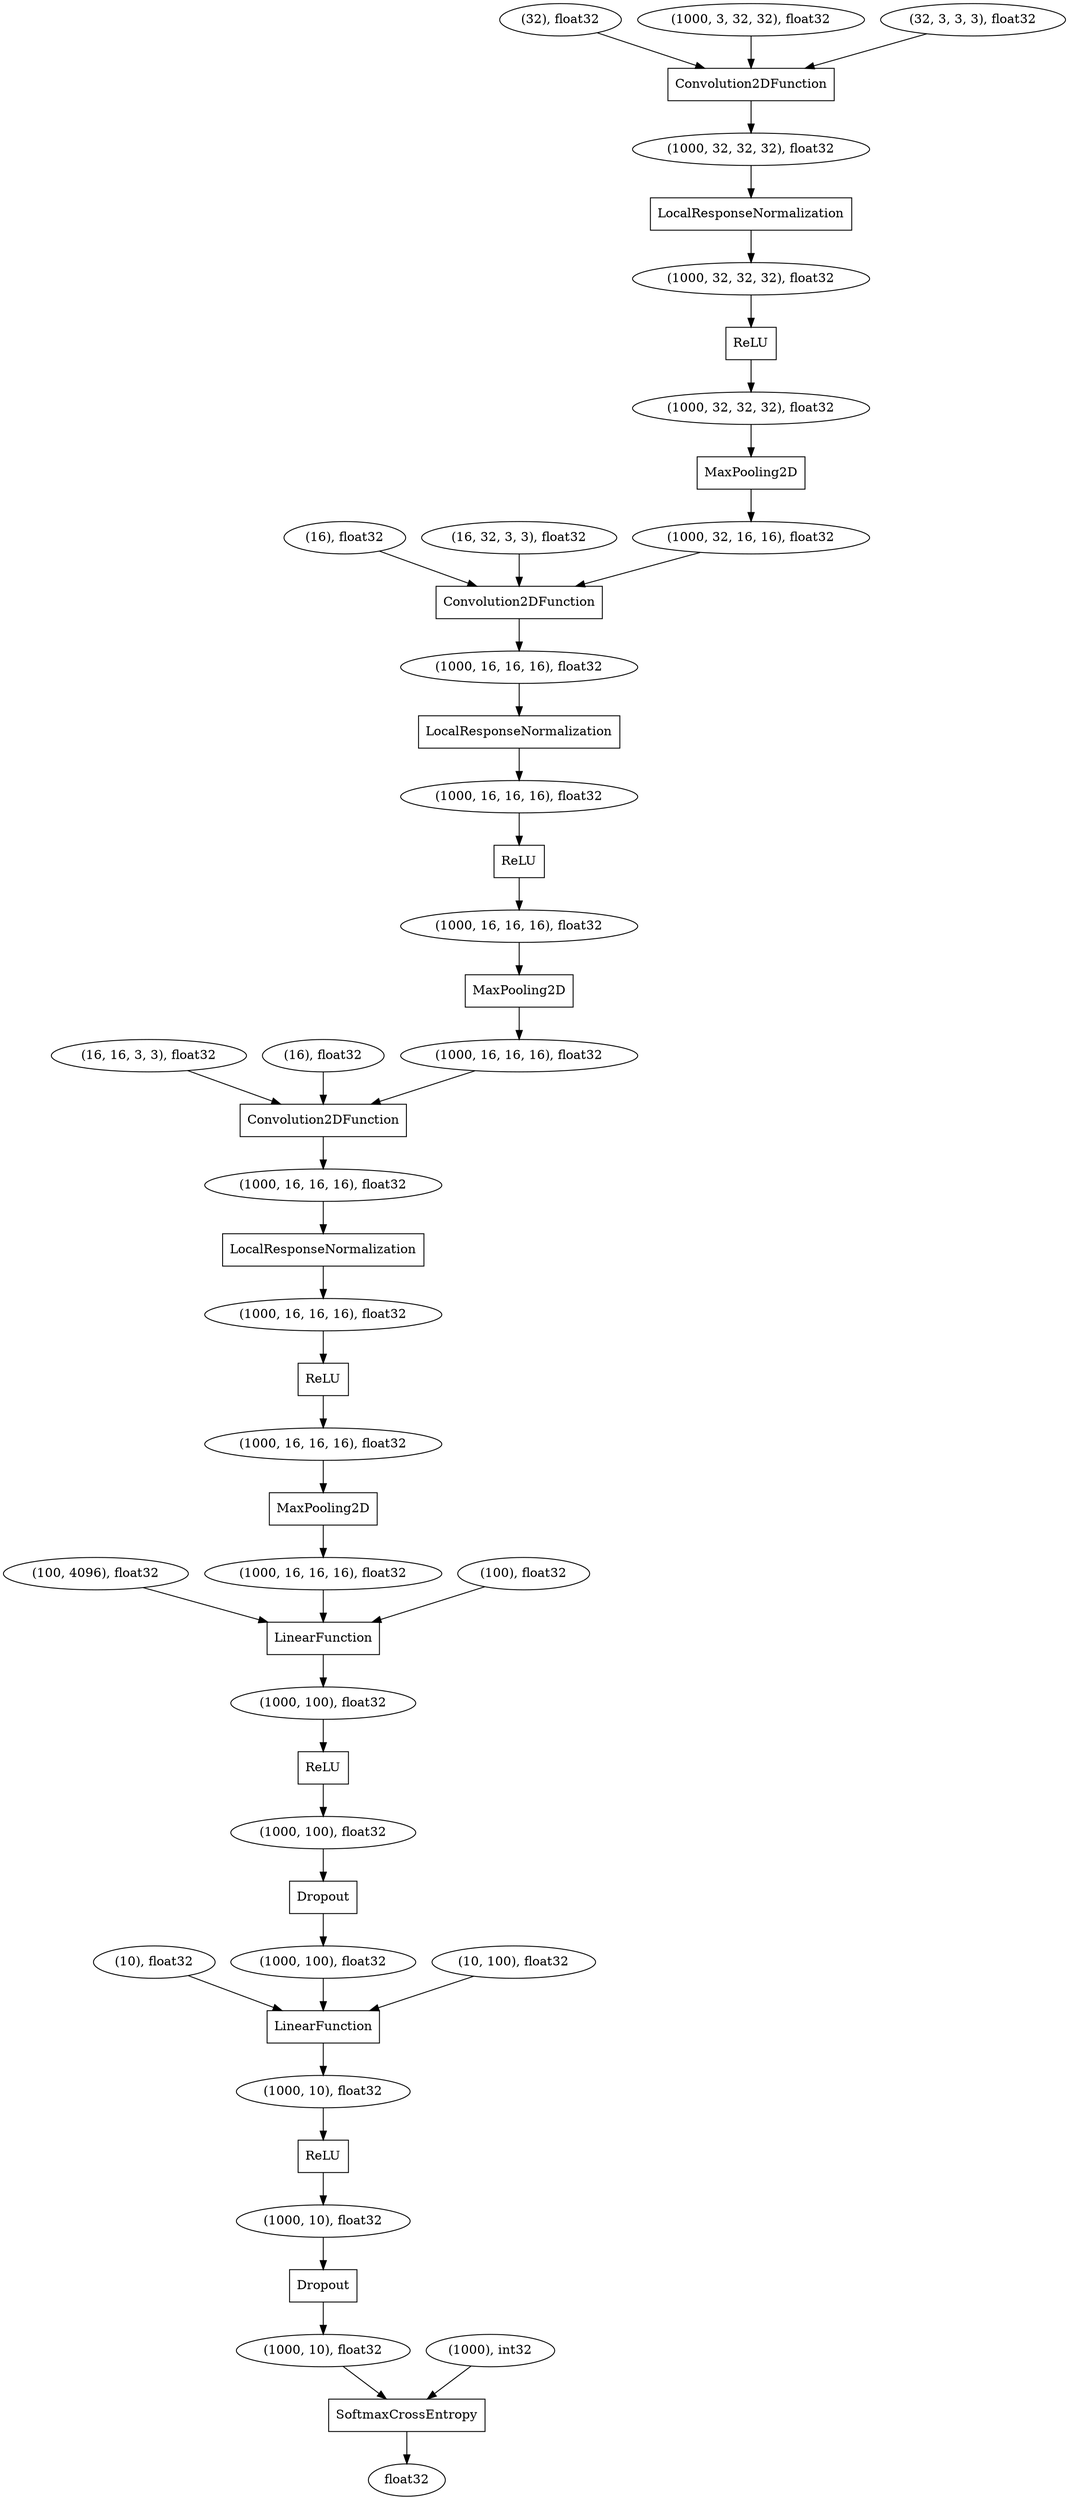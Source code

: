 digraph graphname{140419865552912 [shape="box",label="SoftmaxCrossEntropy"];140419866390608 [shape="box",label="Dropout"];140419865085968 [shape="box",label="MaxPooling2D"];140419865086096 [shape="oval",label="(10), float32"];140419865553104 [shape="oval",label="(1000, 10), float32"];140419865087696 [shape="box",label="MaxPooling2D"];140419865049232 [shape="oval",label="(32), float32"];140419865086224 [shape="oval",label="(100, 4096), float32"];140419865858384 [shape="oval",label="(16, 16, 3, 3), float32"];140419865048464 [shape="oval",label="(16), float32"];140419866390928 [shape="oval",label="(1000, 100), float32"];140419866390992 [shape="oval",label="(1000, 16, 16, 16), float32"];140419865087056 [shape="box",label="ReLU"];140419866391120 [shape="box",label="MaxPooling2D"];140419865552336 [shape="box",label="LinearFunction"];140419865086416 [shape="oval",label="(1000, 16, 16, 16), float32"];140419865086736 [shape="oval",label="(1000, 16, 16, 16), float32"];140419866391376 [shape="oval",label="(1000, 16, 16, 16), float32"];140419865085328 [shape="box",label="Convolution2DFunction"];140419866390672 [shape="oval",label="(1000, 16, 16, 16), float32"];140419866391440 [shape="box",label="ReLU"];140419865087376 [shape="oval",label="(1000, 32, 32, 32), float32"];140419865086928 [shape="box",label="LocalResponseNormalization"];140419865085776 [shape="box",label="LocalResponseNormalization"];140419865086288 [shape="oval",label="(1000, 16, 16, 16), float32"];140419864265808 [shape="oval",label="(1000, 100), float32"];140419865087184 [shape="oval",label="(16), float32"];140419865552208 [shape="oval",label="(1000, 100), float32"];140419866390736 [shape="box",label="ReLU"];140419865086160 [shape="box",label="Convolution2DFunction"];140419865087248 [shape="oval",label="(1000, 16, 16, 16), float32"];140419865085520 [shape="oval",label="(1000, 3, 32, 32), float32"];140419865087312 [shape="oval",label="(100), float32"];140419865086864 [shape="box",label="Convolution2DFunction"];140419865552272 [shape="box",label="Dropout"];140419865085392 [shape="box",label="LinearFunction"];140419865087568 [shape="oval",label="(1000, 32, 32, 32), float32"];140419865552400 [shape="oval",label="(1000, 10), float32"];140419866489296 [shape="box",label="LocalResponseNormalization"];140419865552464 [shape="box",label="ReLU"];140419865048528 [shape="oval",label="(16, 32, 3, 3), float32"];140419865087632 [shape="oval",label="(1000, 32, 32, 32), float32"];140419865552592 [shape="oval",label="(1000, 10), float32"];140419865552848 [shape="oval",label="float32"];140419865087760 [shape="box",label="ReLU"];140419865087824 [shape="oval",label="(1000, 32, 16, 16), float32"];140419865048400 [shape="oval",label="(32, 3, 3, 3), float32"];140419866237392 [shape="oval",label="(1000, 16, 16, 16), float32"];140419865085904 [shape="oval",label="(10, 100), float32"];140419865085264 [shape="oval",label="(1000), int32"];140419865086864 -> 140419865086736;140419865087760 -> 140419865086288;140419866390992 -> 140419866390736;140419865085904 -> 140419865552336;140419865087568 -> 140419865085776;140419865552208 -> 140419865552336;140419865085776 -> 140419865087632;140419865086096 -> 140419865552336;140419866391120 -> 140419866391376;140419865085392 -> 140419866390928;140419865087248 -> 140419865086160;140419866390672 -> 140419866391120;140419865087312 -> 140419865085392;140419865858384 -> 140419865086160;140419865086928 -> 140419866390992;140419865087824 -> 140419865086864;140419865086736 -> 140419866489296;140419865086288 -> 140419865085968;140419866390928 -> 140419866391440;140419865087696 -> 140419865087824;140419865087056 -> 140419865087376;140419865085328 -> 140419865087568;140419865086160 -> 140419866237392;140419865552912 -> 140419865552848;140419865048464 -> 140419865086864;140419865552592 -> 140419865552912;140419865087184 -> 140419865086160;140419866237392 -> 140419865086928;140419865048400 -> 140419865085328;140419865086224 -> 140419865085392;140419865087632 -> 140419865087056;140419866391376 -> 140419865085392;140419865087376 -> 140419865087696;140419865085968 -> 140419865087248;140419865552336 -> 140419865552400;140419865085520 -> 140419865085328;140419865048528 -> 140419865086864;140419865085264 -> 140419865552912;140419865049232 -> 140419865085328;140419866489296 -> 140419865086416;140419865086416 -> 140419865087760;140419864265808 -> 140419866390608;140419865552272 -> 140419865552592;140419866391440 -> 140419864265808;140419865552464 -> 140419865553104;140419865552400 -> 140419865552464;140419865553104 -> 140419865552272;140419866390736 -> 140419866390672;140419866390608 -> 140419865552208;}